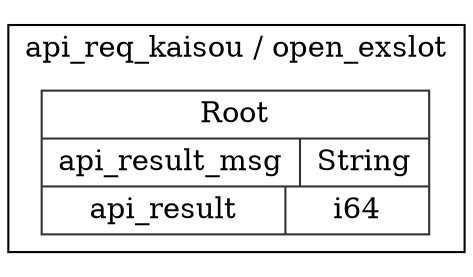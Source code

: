 digraph {
  rankdir=LR;
  subgraph cluster_0 {
    label="api_req_kaisou / open_exslot";
    node [style="filled", color=white, style="solid", color=gray20];
    api_req_kaisou__open_exslot__Root [label="<Root> Root  | { api_result_msg | <api_result_msg> String } | { api_result | <api_result> i64 }", shape=record];
  }
}
